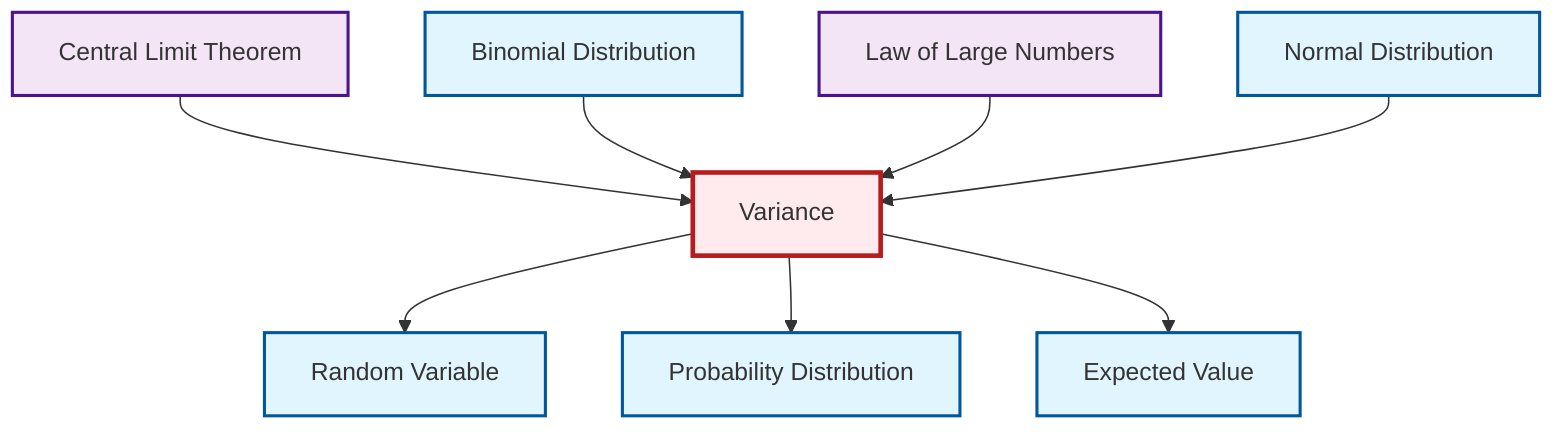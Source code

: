graph TD
    classDef definition fill:#e1f5fe,stroke:#01579b,stroke-width:2px
    classDef theorem fill:#f3e5f5,stroke:#4a148c,stroke-width:2px
    classDef axiom fill:#fff3e0,stroke:#e65100,stroke-width:2px
    classDef example fill:#e8f5e9,stroke:#1b5e20,stroke-width:2px
    classDef current fill:#ffebee,stroke:#b71c1c,stroke-width:3px
    def-normal-distribution["Normal Distribution"]:::definition
    def-random-variable["Random Variable"]:::definition
    thm-central-limit["Central Limit Theorem"]:::theorem
    thm-law-of-large-numbers["Law of Large Numbers"]:::theorem
    def-probability-distribution["Probability Distribution"]:::definition
    def-binomial-distribution["Binomial Distribution"]:::definition
    def-variance["Variance"]:::definition
    def-expectation["Expected Value"]:::definition
    thm-central-limit --> def-variance
    def-variance --> def-random-variable
    def-binomial-distribution --> def-variance
    thm-law-of-large-numbers --> def-variance
    def-variance --> def-probability-distribution
    def-variance --> def-expectation
    def-normal-distribution --> def-variance
    class def-variance current